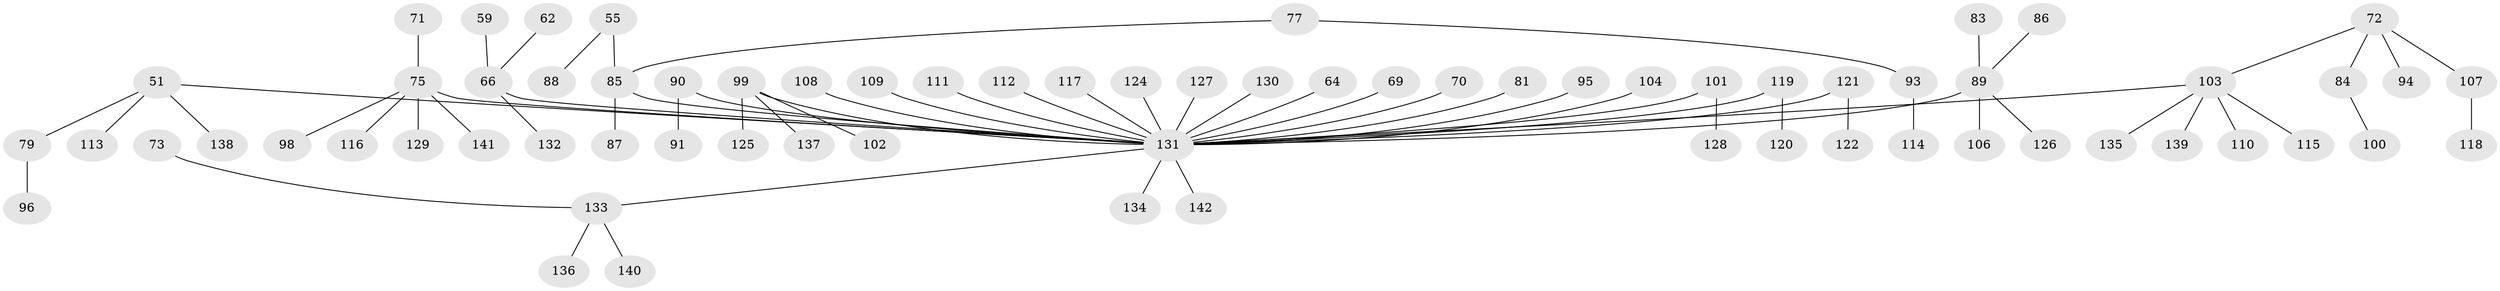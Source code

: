 // original degree distribution, {6: 0.014084507042253521, 7: 0.014084507042253521, 5: 0.014084507042253521, 4: 0.09154929577464789, 2: 0.3028169014084507, 3: 0.09859154929577464, 1: 0.4647887323943662}
// Generated by graph-tools (version 1.1) at 2025/52/03/09/25 04:52:36]
// undirected, 71 vertices, 70 edges
graph export_dot {
graph [start="1"]
  node [color=gray90,style=filled];
  51;
  55;
  59;
  62;
  64;
  66 [super="+58"];
  69;
  70;
  71;
  72;
  73;
  75 [super="+74"];
  77;
  79;
  81;
  83;
  84;
  85 [super="+53"];
  86;
  87;
  88;
  89 [super="+80+67+76"];
  90;
  91;
  93;
  94;
  95;
  96;
  98;
  99;
  100;
  101;
  102;
  103 [super="+15+5+34+24+30+36"];
  104;
  106;
  107;
  108;
  109;
  110;
  111;
  112;
  113;
  114;
  115;
  116;
  117;
  118;
  119;
  120;
  121;
  122;
  124;
  125;
  126;
  127;
  128;
  129;
  130;
  131 [super="+32+29+7+8+25+97+52+40+42+35+37+38+43+46+50+54+56+17+68+28+60+82+123+61+78+63"];
  132;
  133 [super="+48"];
  134;
  135;
  136;
  137;
  138;
  139;
  140;
  141;
  142;
  51 -- 79;
  51 -- 113;
  51 -- 138;
  51 -- 131;
  55 -- 88;
  55 -- 85;
  59 -- 66;
  62 -- 66;
  64 -- 131;
  66 -- 131;
  66 -- 132;
  69 -- 131;
  70 -- 131;
  71 -- 75;
  72 -- 84;
  72 -- 94;
  72 -- 107;
  72 -- 103;
  73 -- 133;
  75 -- 129;
  75 -- 98;
  75 -- 131;
  75 -- 116;
  75 -- 141;
  77 -- 93;
  77 -- 85;
  79 -- 96;
  81 -- 131;
  83 -- 89;
  84 -- 100;
  85 -- 131;
  85 -- 87;
  86 -- 89;
  89 -- 126;
  89 -- 131;
  89 -- 106;
  90 -- 91;
  90 -- 131;
  93 -- 114;
  95 -- 131;
  99 -- 102;
  99 -- 125;
  99 -- 137;
  99 -- 131;
  101 -- 128;
  101 -- 131;
  103 -- 110;
  103 -- 139;
  103 -- 131;
  103 -- 115;
  103 -- 135;
  104 -- 131;
  107 -- 118;
  108 -- 131;
  109 -- 131;
  111 -- 131;
  112 -- 131;
  117 -- 131;
  119 -- 120;
  119 -- 131;
  121 -- 122;
  121 -- 131;
  124 -- 131;
  127 -- 131;
  130 -- 131;
  131 -- 142;
  131 -- 134;
  131 -- 133;
  133 -- 136;
  133 -- 140;
}
